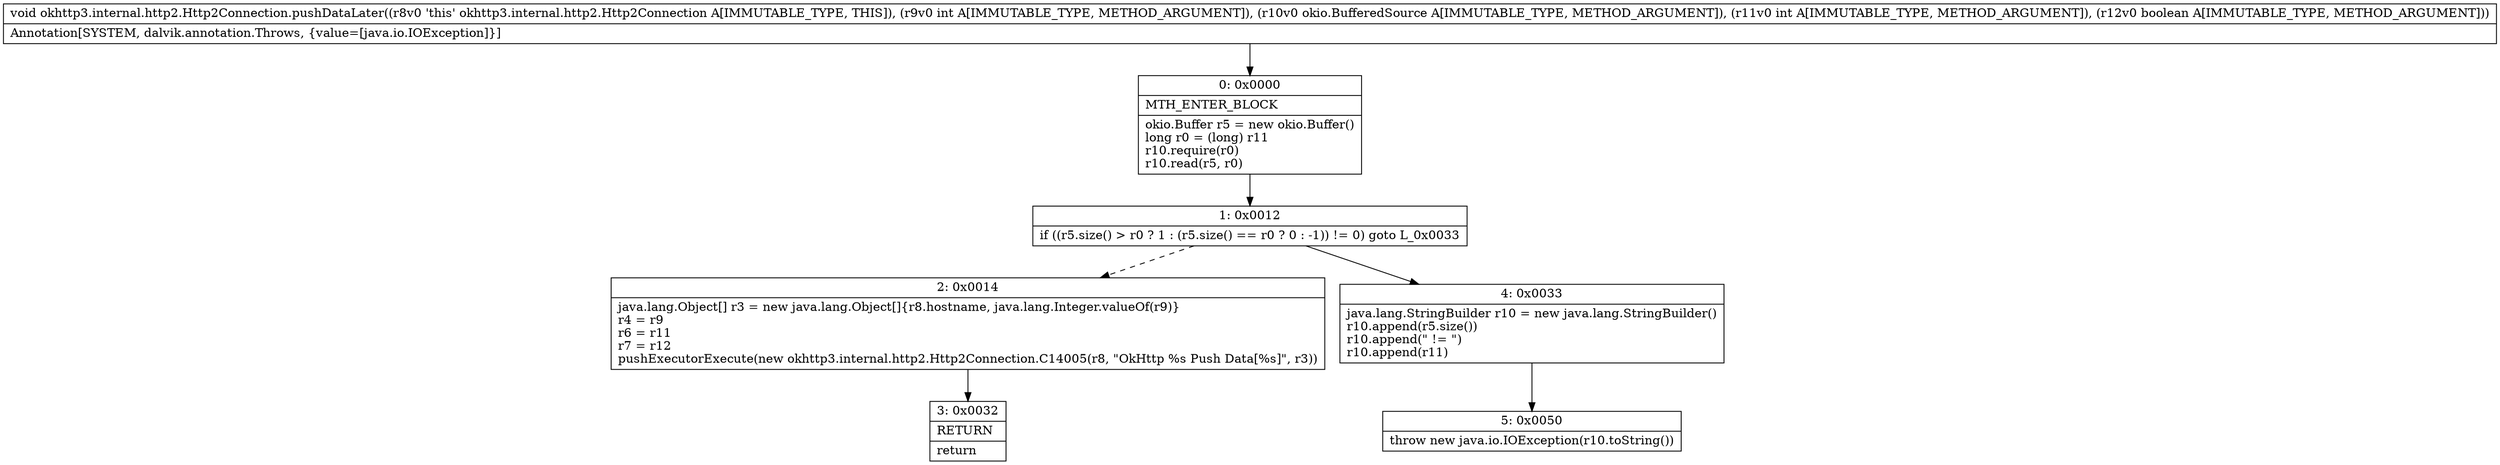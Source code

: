 digraph "CFG forokhttp3.internal.http2.Http2Connection.pushDataLater(ILokio\/BufferedSource;IZ)V" {
Node_0 [shape=record,label="{0\:\ 0x0000|MTH_ENTER_BLOCK\l|okio.Buffer r5 = new okio.Buffer()\llong r0 = (long) r11\lr10.require(r0)\lr10.read(r5, r0)\l}"];
Node_1 [shape=record,label="{1\:\ 0x0012|if ((r5.size() \> r0 ? 1 : (r5.size() == r0 ? 0 : \-1)) != 0) goto L_0x0033\l}"];
Node_2 [shape=record,label="{2\:\ 0x0014|java.lang.Object[] r3 = new java.lang.Object[]\{r8.hostname, java.lang.Integer.valueOf(r9)\}\lr4 = r9\lr6 = r11\lr7 = r12\lpushExecutorExecute(new okhttp3.internal.http2.Http2Connection.C14005(r8, \"OkHttp %s Push Data[%s]\", r3))\l}"];
Node_3 [shape=record,label="{3\:\ 0x0032|RETURN\l|return\l}"];
Node_4 [shape=record,label="{4\:\ 0x0033|java.lang.StringBuilder r10 = new java.lang.StringBuilder()\lr10.append(r5.size())\lr10.append(\" != \")\lr10.append(r11)\l}"];
Node_5 [shape=record,label="{5\:\ 0x0050|throw new java.io.IOException(r10.toString())\l}"];
MethodNode[shape=record,label="{void okhttp3.internal.http2.Http2Connection.pushDataLater((r8v0 'this' okhttp3.internal.http2.Http2Connection A[IMMUTABLE_TYPE, THIS]), (r9v0 int A[IMMUTABLE_TYPE, METHOD_ARGUMENT]), (r10v0 okio.BufferedSource A[IMMUTABLE_TYPE, METHOD_ARGUMENT]), (r11v0 int A[IMMUTABLE_TYPE, METHOD_ARGUMENT]), (r12v0 boolean A[IMMUTABLE_TYPE, METHOD_ARGUMENT]))  | Annotation[SYSTEM, dalvik.annotation.Throws, \{value=[java.io.IOException]\}]\l}"];
MethodNode -> Node_0;
Node_0 -> Node_1;
Node_1 -> Node_2[style=dashed];
Node_1 -> Node_4;
Node_2 -> Node_3;
Node_4 -> Node_5;
}

